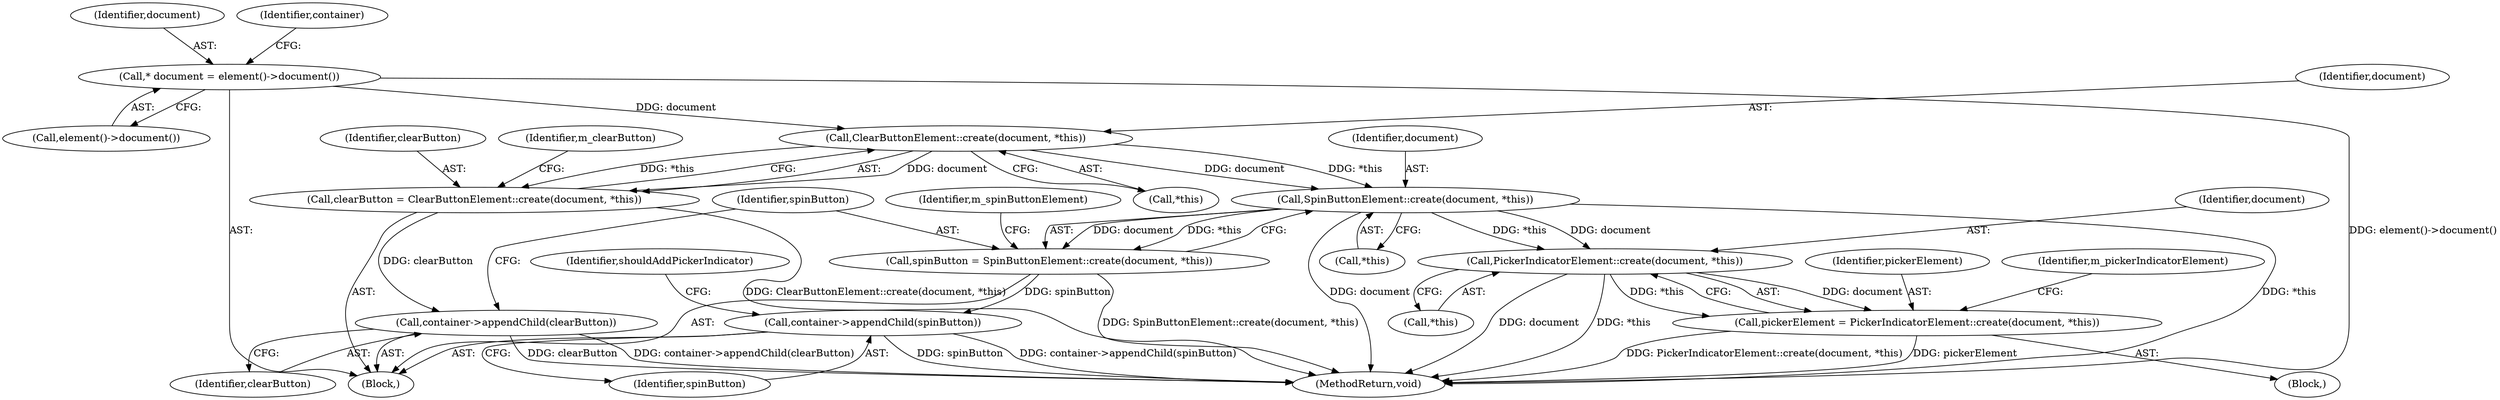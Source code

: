 digraph "0_Chrome_bb9cfb0aba25f4b13e57bdd4a9fac80ba071e7b9@pointer" {
"1000111" [label="(Call,* document = element()->document())"];
"1000128" [label="(Call,ClearButtonElement::create(document, *this))"];
"1000126" [label="(Call,clearButton = ClearButtonElement::create(document, *this))"];
"1000135" [label="(Call,container->appendChild(clearButton))"];
"1000140" [label="(Call,SpinButtonElement::create(document, *this))"];
"1000138" [label="(Call,spinButton = SpinButtonElement::create(document, *this))"];
"1000147" [label="(Call,container->appendChild(spinButton))"];
"1000182" [label="(Call,PickerIndicatorElement::create(document, *this))"];
"1000180" [label="(Call,pickerElement = PickerIndicatorElement::create(document, *this))"];
"1000195" [label="(MethodReturn,void)"];
"1000141" [label="(Identifier,document)"];
"1000180" [label="(Call,pickerElement = PickerIndicatorElement::create(document, *this))"];
"1000142" [label="(Call,*this)"];
"1000138" [label="(Call,spinButton = SpinButtonElement::create(document, *this))"];
"1000140" [label="(Call,SpinButtonElement::create(document, *this))"];
"1000183" [label="(Identifier,document)"];
"1000136" [label="(Identifier,clearButton)"];
"1000129" [label="(Identifier,document)"];
"1000135" [label="(Call,container->appendChild(clearButton))"];
"1000113" [label="(Call,element()->document())"];
"1000151" [label="(Identifier,shouldAddPickerIndicator)"];
"1000147" [label="(Call,container->appendChild(spinButton))"];
"1000111" [label="(Call,* document = element()->document())"];
"1000112" [label="(Identifier,document)"];
"1000133" [label="(Identifier,m_clearButton)"];
"1000145" [label="(Identifier,m_spinButtonElement)"];
"1000184" [label="(Call,*this)"];
"1000104" [label="(Block,)"];
"1000128" [label="(Call,ClearButtonElement::create(document, *this))"];
"1000187" [label="(Identifier,m_pickerIndicatorElement)"];
"1000126" [label="(Call,clearButton = ClearButtonElement::create(document, *this))"];
"1000178" [label="(Block,)"];
"1000116" [label="(Identifier,container)"];
"1000139" [label="(Identifier,spinButton)"];
"1000127" [label="(Identifier,clearButton)"];
"1000148" [label="(Identifier,spinButton)"];
"1000130" [label="(Call,*this)"];
"1000181" [label="(Identifier,pickerElement)"];
"1000182" [label="(Call,PickerIndicatorElement::create(document, *this))"];
"1000111" -> "1000104"  [label="AST: "];
"1000111" -> "1000113"  [label="CFG: "];
"1000112" -> "1000111"  [label="AST: "];
"1000113" -> "1000111"  [label="AST: "];
"1000116" -> "1000111"  [label="CFG: "];
"1000111" -> "1000195"  [label="DDG: element()->document()"];
"1000111" -> "1000128"  [label="DDG: document"];
"1000128" -> "1000126"  [label="AST: "];
"1000128" -> "1000130"  [label="CFG: "];
"1000129" -> "1000128"  [label="AST: "];
"1000130" -> "1000128"  [label="AST: "];
"1000126" -> "1000128"  [label="CFG: "];
"1000128" -> "1000126"  [label="DDG: document"];
"1000128" -> "1000126"  [label="DDG: *this"];
"1000128" -> "1000140"  [label="DDG: document"];
"1000128" -> "1000140"  [label="DDG: *this"];
"1000126" -> "1000104"  [label="AST: "];
"1000127" -> "1000126"  [label="AST: "];
"1000133" -> "1000126"  [label="CFG: "];
"1000126" -> "1000195"  [label="DDG: ClearButtonElement::create(document, *this)"];
"1000126" -> "1000135"  [label="DDG: clearButton"];
"1000135" -> "1000104"  [label="AST: "];
"1000135" -> "1000136"  [label="CFG: "];
"1000136" -> "1000135"  [label="AST: "];
"1000139" -> "1000135"  [label="CFG: "];
"1000135" -> "1000195"  [label="DDG: container->appendChild(clearButton)"];
"1000135" -> "1000195"  [label="DDG: clearButton"];
"1000140" -> "1000138"  [label="AST: "];
"1000140" -> "1000142"  [label="CFG: "];
"1000141" -> "1000140"  [label="AST: "];
"1000142" -> "1000140"  [label="AST: "];
"1000138" -> "1000140"  [label="CFG: "];
"1000140" -> "1000195"  [label="DDG: *this"];
"1000140" -> "1000195"  [label="DDG: document"];
"1000140" -> "1000138"  [label="DDG: document"];
"1000140" -> "1000138"  [label="DDG: *this"];
"1000140" -> "1000182"  [label="DDG: document"];
"1000140" -> "1000182"  [label="DDG: *this"];
"1000138" -> "1000104"  [label="AST: "];
"1000139" -> "1000138"  [label="AST: "];
"1000145" -> "1000138"  [label="CFG: "];
"1000138" -> "1000195"  [label="DDG: SpinButtonElement::create(document, *this)"];
"1000138" -> "1000147"  [label="DDG: spinButton"];
"1000147" -> "1000104"  [label="AST: "];
"1000147" -> "1000148"  [label="CFG: "];
"1000148" -> "1000147"  [label="AST: "];
"1000151" -> "1000147"  [label="CFG: "];
"1000147" -> "1000195"  [label="DDG: spinButton"];
"1000147" -> "1000195"  [label="DDG: container->appendChild(spinButton)"];
"1000182" -> "1000180"  [label="AST: "];
"1000182" -> "1000184"  [label="CFG: "];
"1000183" -> "1000182"  [label="AST: "];
"1000184" -> "1000182"  [label="AST: "];
"1000180" -> "1000182"  [label="CFG: "];
"1000182" -> "1000195"  [label="DDG: *this"];
"1000182" -> "1000195"  [label="DDG: document"];
"1000182" -> "1000180"  [label="DDG: document"];
"1000182" -> "1000180"  [label="DDG: *this"];
"1000180" -> "1000178"  [label="AST: "];
"1000181" -> "1000180"  [label="AST: "];
"1000187" -> "1000180"  [label="CFG: "];
"1000180" -> "1000195"  [label="DDG: pickerElement"];
"1000180" -> "1000195"  [label="DDG: PickerIndicatorElement::create(document, *this)"];
}
